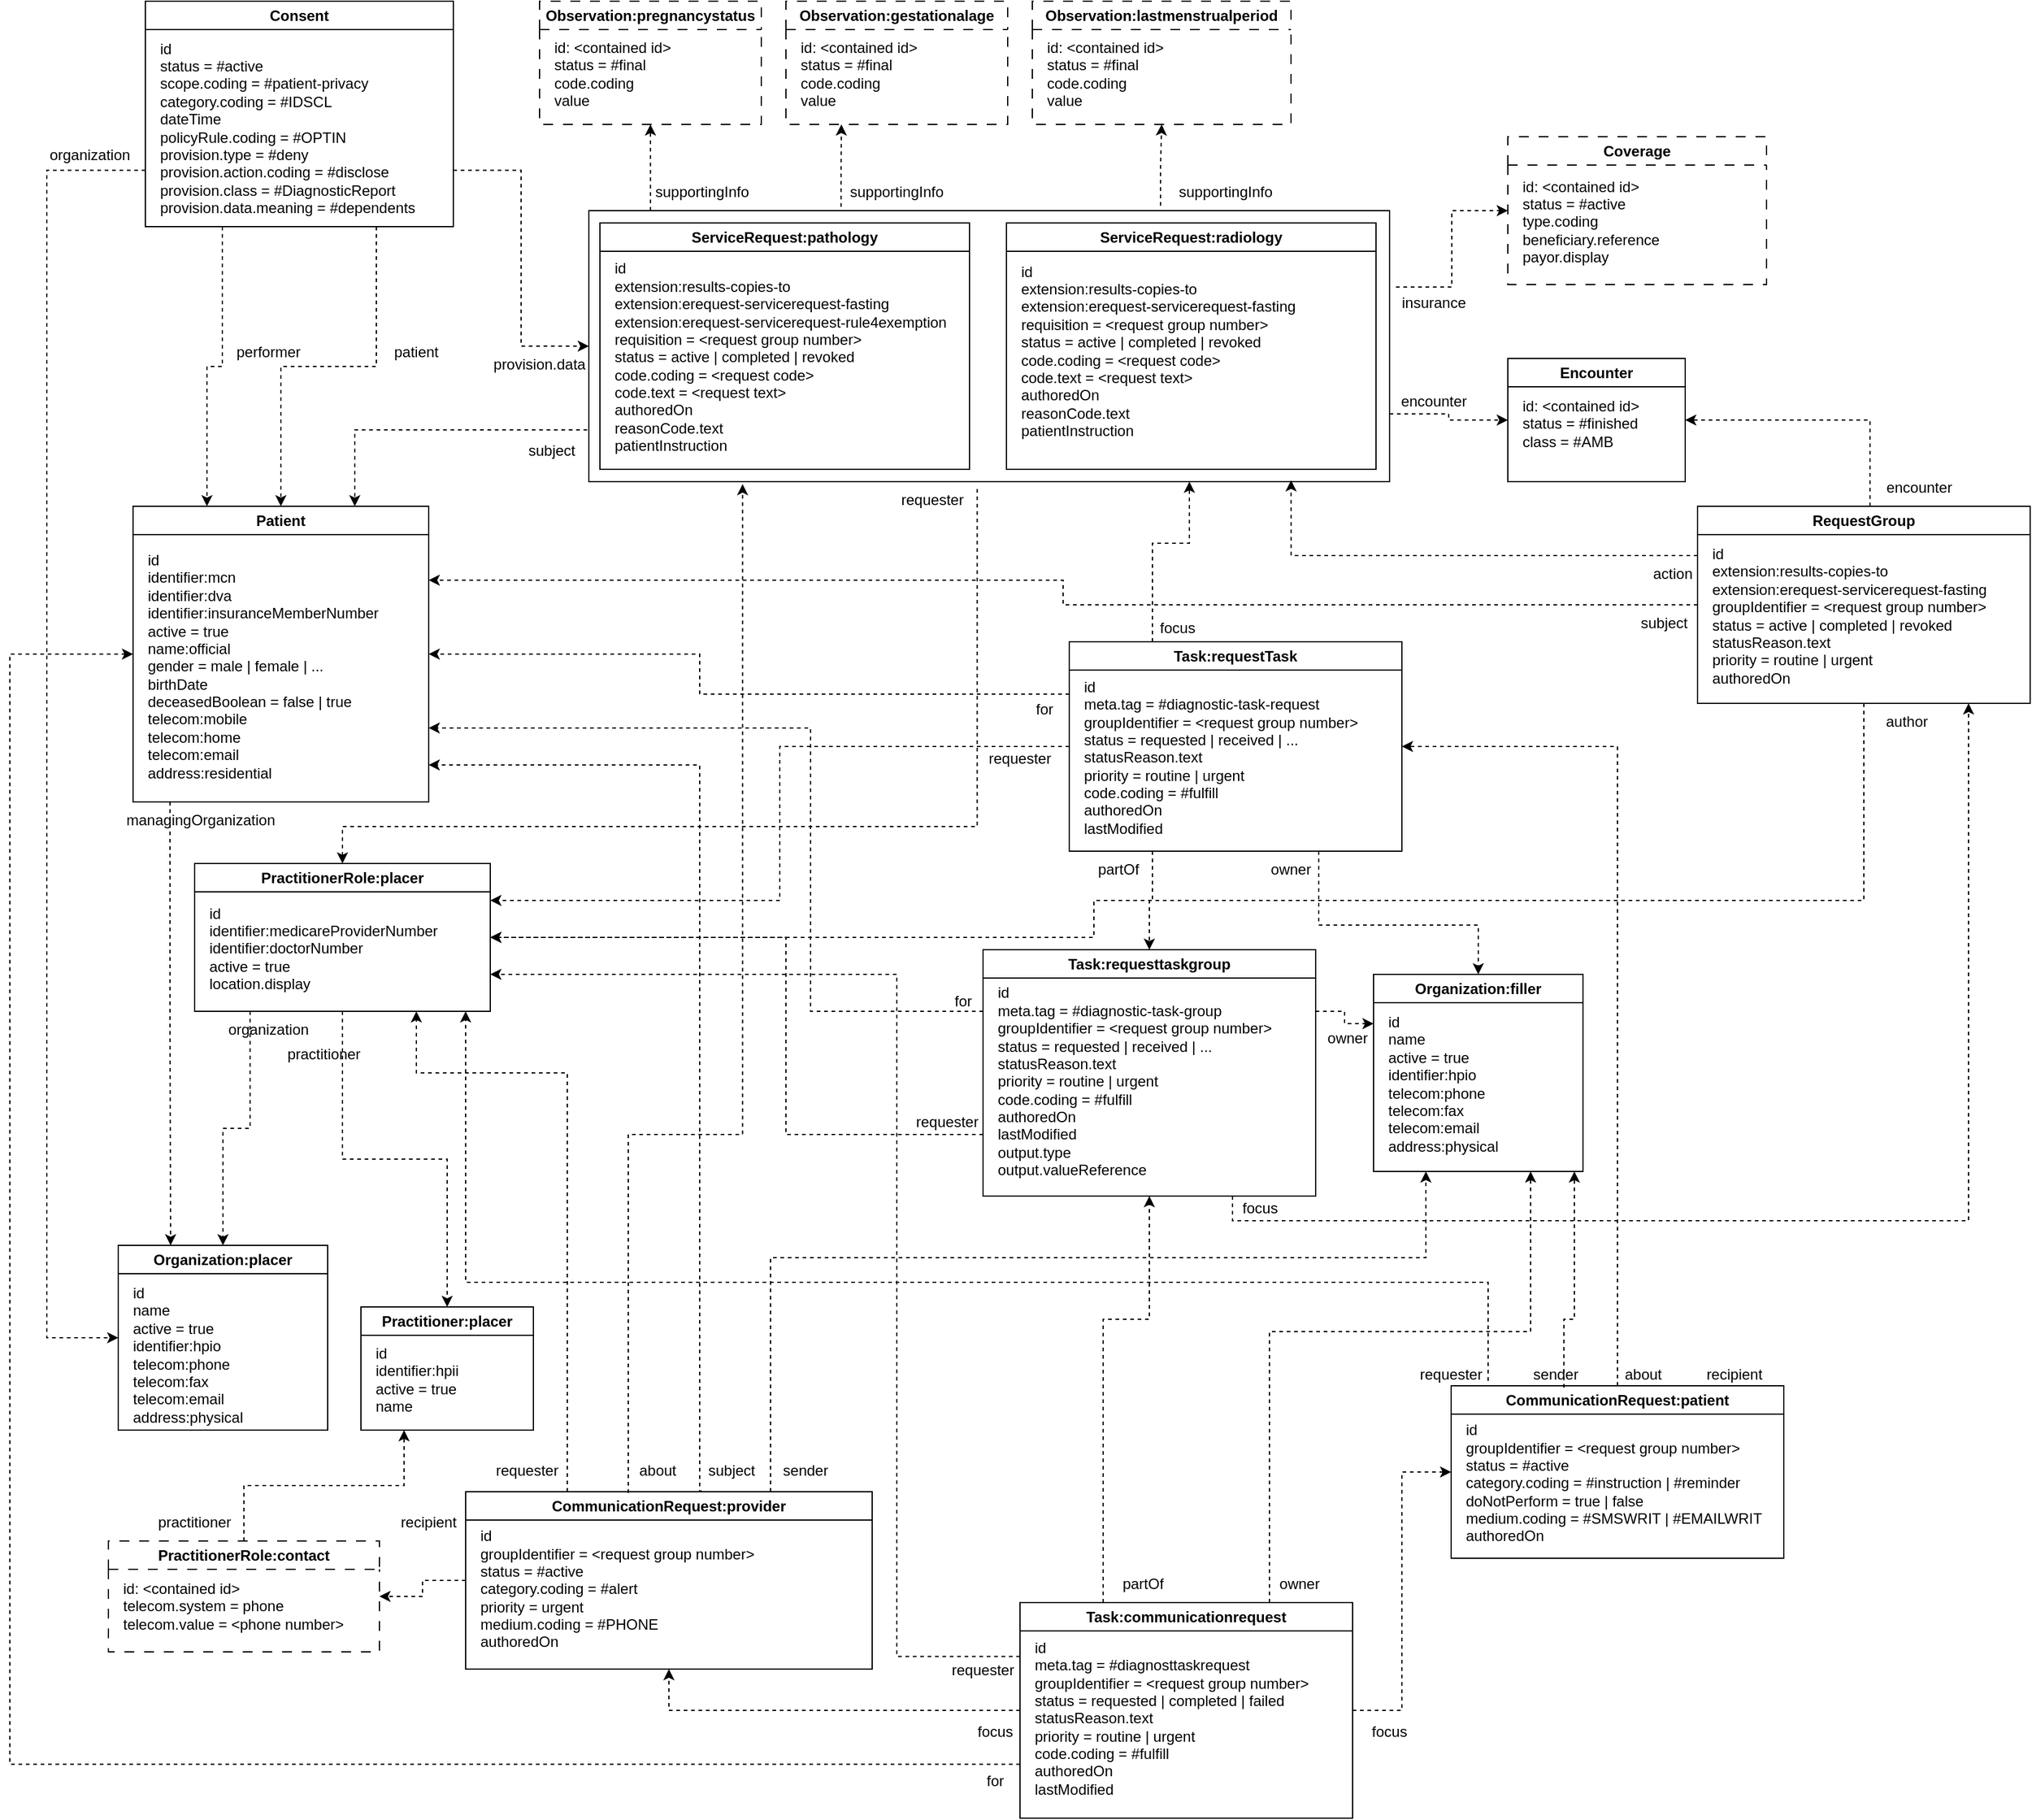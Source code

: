 <mxfile version="22.1.2" type="device" pages="2">
  <diagram name="Page-1" id="gE4kiXeh7UuOyHTcPQmp">
    <mxGraphModel dx="1875" dy="1497" grid="1" gridSize="10" guides="1" tooltips="1" connect="1" arrows="1" fold="1" page="1" pageScale="1" pageWidth="2000" pageHeight="2000" math="0" shadow="0">
      <root>
        <mxCell id="0" />
        <mxCell id="1" parent="0" />
        <mxCell id="3yaQ1Jv5y7EA4TqxkAmd-3" value="" style="rounded=0;whiteSpace=wrap;html=1;fillColor=none;" parent="1" vertex="1">
          <mxGeometry x="490" y="240" width="650" height="220" as="geometry" />
        </mxCell>
        <mxCell id="3D396pU2Sm0mHhubN37W-6" value="Patient" style="swimlane;whiteSpace=wrap;html=1;" parent="1" vertex="1">
          <mxGeometry x="120" y="480" width="240" height="240" as="geometry" />
        </mxCell>
        <mxCell id="3D396pU2Sm0mHhubN37W-7" value="id&lt;br&gt;identifier:mcn&lt;br&gt;identifier:dva&lt;br&gt;identifier:insuranceMemberNumber&lt;br&gt;active = true&lt;br&gt;name:official&lt;br&gt;gender = male | female | ...&lt;br&gt;birthDate&lt;br&gt;deceasedBoolean = false | true&lt;br&gt;telecom:mobile&lt;br&gt;telecom:home&lt;br&gt;telecom:email&lt;br&gt;address:residential" style="text;html=1;align=left;verticalAlign=middle;resizable=0;points=[];autosize=1;strokeColor=none;fillColor=none;" parent="3D396pU2Sm0mHhubN37W-6" vertex="1">
          <mxGeometry x="10" y="30" width="210" height="200" as="geometry" />
        </mxCell>
        <mxCell id="3D396pU2Sm0mHhubN37W-8" value="Consent" style="swimlane;whiteSpace=wrap;html=1;" parent="1" vertex="1">
          <mxGeometry x="130" y="70" width="250" height="183" as="geometry">
            <mxRectangle x="100" y="100" width="90" height="30" as="alternateBounds" />
          </mxGeometry>
        </mxCell>
        <mxCell id="3D396pU2Sm0mHhubN37W-9" value="id&lt;br&gt;status = #active&lt;br&gt;scope.coding = #patient-privacy&lt;br&gt;category.coding = #IDSCL&lt;br&gt;dateTime&lt;br&gt;policyRule.coding = #OPTIN&lt;br&gt;provision.type = #deny&lt;br&gt;provision.action.coding = #disclose&lt;br&gt;provision.class = #DiagnosticReport&lt;br&gt;provision.data.meaning = #dependents" style="text;html=1;align=left;verticalAlign=middle;resizable=0;points=[];autosize=1;strokeColor=none;fillColor=none;rotation=0;" parent="3D396pU2Sm0mHhubN37W-8" vertex="1">
          <mxGeometry x="10" y="23" width="230" height="160" as="geometry" />
        </mxCell>
        <mxCell id="3D396pU2Sm0mHhubN37W-10" style="rounded=0;orthogonalLoop=1;jettySize=auto;html=1;dashed=1;exitX=0.75;exitY=1;exitDx=0;exitDy=0;edgeStyle=elbowEdgeStyle;elbow=vertical;" parent="1" source="3D396pU2Sm0mHhubN37W-8" target="3D396pU2Sm0mHhubN37W-6" edge="1">
          <mxGeometry relative="1" as="geometry" />
        </mxCell>
        <mxCell id="3D396pU2Sm0mHhubN37W-13" value="patient" style="text;html=1;strokeColor=none;fillColor=none;align=center;verticalAlign=middle;whiteSpace=wrap;rounded=0;" parent="1" vertex="1">
          <mxGeometry x="320" y="340" width="60" height="30" as="geometry" />
        </mxCell>
        <mxCell id="3D396pU2Sm0mHhubN37W-14" style="rounded=0;orthogonalLoop=1;jettySize=auto;html=1;dashed=1;entryX=0.25;entryY=0;entryDx=0;entryDy=0;exitX=0.25;exitY=1;exitDx=0;exitDy=0;edgeStyle=elbowEdgeStyle;elbow=vertical;" parent="1" source="3D396pU2Sm0mHhubN37W-8" target="3D396pU2Sm0mHhubN37W-6" edge="1">
          <mxGeometry relative="1" as="geometry">
            <mxPoint x="270" y="310" as="sourcePoint" />
            <mxPoint x="364" y="370" as="targetPoint" />
          </mxGeometry>
        </mxCell>
        <mxCell id="3D396pU2Sm0mHhubN37W-16" value="performer" style="text;html=1;strokeColor=none;fillColor=none;align=center;verticalAlign=middle;whiteSpace=wrap;rounded=0;" parent="1" vertex="1">
          <mxGeometry x="200" y="340" width="60" height="30" as="geometry" />
        </mxCell>
        <mxCell id="3D396pU2Sm0mHhubN37W-17" value="Organization:placer" style="swimlane;whiteSpace=wrap;html=1;" parent="1" vertex="1">
          <mxGeometry x="108" y="1080" width="170" height="150" as="geometry" />
        </mxCell>
        <mxCell id="3D396pU2Sm0mHhubN37W-18" value="id&lt;br&gt;name&lt;br&gt;active = true&lt;br&gt;identifier:hpio&lt;br&gt;telecom:phone&lt;br&gt;telecom:fax&lt;br&gt;telecom:email&lt;br&gt;address:physical" style="text;html=1;align=left;verticalAlign=middle;resizable=0;points=[];autosize=1;strokeColor=none;fillColor=none;" parent="3D396pU2Sm0mHhubN37W-17" vertex="1">
          <mxGeometry x="10" y="24" width="110" height="130" as="geometry" />
        </mxCell>
        <mxCell id="3D396pU2Sm0mHhubN37W-19" style="rounded=0;orthogonalLoop=1;jettySize=auto;html=1;entryX=0;entryY=0.5;entryDx=0;entryDy=0;exitX=0;exitY=0.75;exitDx=0;exitDy=0;edgeStyle=elbowEdgeStyle;dashed=1;" parent="1" source="3D396pU2Sm0mHhubN37W-8" target="3D396pU2Sm0mHhubN37W-17" edge="1">
          <mxGeometry relative="1" as="geometry">
            <Array as="points">
              <mxPoint x="50" y="640" />
            </Array>
          </mxGeometry>
        </mxCell>
        <mxCell id="3D396pU2Sm0mHhubN37W-20" value="organization" style="text;html=1;strokeColor=none;fillColor=none;align=center;verticalAlign=middle;whiteSpace=wrap;rounded=0;" parent="1" vertex="1">
          <mxGeometry x="55" y="180" width="60" height="30" as="geometry" />
        </mxCell>
        <mxCell id="3D396pU2Sm0mHhubN37W-21" style="rounded=0;orthogonalLoop=1;jettySize=auto;html=1;dashed=1;edgeStyle=elbowEdgeStyle;entryX=0.25;entryY=0;entryDx=0;entryDy=0;elbow=vertical;" parent="1" target="3D396pU2Sm0mHhubN37W-17" edge="1">
          <mxGeometry relative="1" as="geometry">
            <mxPoint x="150" y="720" as="sourcePoint" />
            <mxPoint x="250" y="880" as="targetPoint" />
          </mxGeometry>
        </mxCell>
        <mxCell id="3D396pU2Sm0mHhubN37W-22" value="managingOrganization" style="text;html=1;strokeColor=none;fillColor=none;align=center;verticalAlign=middle;whiteSpace=wrap;rounded=0;" parent="1" vertex="1">
          <mxGeometry x="145" y="720" width="60" height="30" as="geometry" />
        </mxCell>
        <mxCell id="3D396pU2Sm0mHhubN37W-24" value="PractitionerRole:placer" style="swimlane;whiteSpace=wrap;html=1;" parent="1" vertex="1">
          <mxGeometry x="170" y="770" width="240" height="120" as="geometry" />
        </mxCell>
        <mxCell id="3D396pU2Sm0mHhubN37W-25" value="id&lt;br&gt;identifier:medicareProviderNumber&lt;br&gt;identifier:doctorNumber&lt;br&gt;active = true&lt;br&gt;location.display" style="text;html=1;align=left;verticalAlign=middle;resizable=0;points=[];autosize=1;strokeColor=none;fillColor=none;" parent="3D396pU2Sm0mHhubN37W-24" vertex="1">
          <mxGeometry x="10" y="24" width="210" height="90" as="geometry" />
        </mxCell>
        <mxCell id="3D396pU2Sm0mHhubN37W-26" style="rounded=0;orthogonalLoop=1;jettySize=auto;html=1;dashed=1;edgeStyle=elbowEdgeStyle;entryX=0.5;entryY=0;entryDx=0;entryDy=0;elbow=vertical;exitX=0.25;exitY=0;exitDx=0;exitDy=0;" parent="1" source="3D396pU2Sm0mHhubN37W-27" target="3D396pU2Sm0mHhubN37W-17" edge="1">
          <mxGeometry relative="1" as="geometry">
            <mxPoint x="236" y="890" as="sourcePoint" />
            <mxPoint x="270" y="980" as="targetPoint" />
          </mxGeometry>
        </mxCell>
        <mxCell id="3D396pU2Sm0mHhubN37W-27" value="organization" style="text;html=1;strokeColor=none;fillColor=none;align=center;verticalAlign=middle;whiteSpace=wrap;rounded=0;" parent="1" vertex="1">
          <mxGeometry x="200" y="890" width="60" height="30" as="geometry" />
        </mxCell>
        <mxCell id="3D396pU2Sm0mHhubN37W-28" value="Practitioner:placer" style="swimlane;whiteSpace=wrap;html=1;" parent="1" vertex="1">
          <mxGeometry x="305" y="1130" width="140" height="100" as="geometry" />
        </mxCell>
        <mxCell id="3D396pU2Sm0mHhubN37W-29" value="id&lt;br&gt;identifier:hpii&lt;br&gt;active = true&lt;br&gt;name" style="text;html=1;align=left;verticalAlign=middle;resizable=0;points=[];autosize=1;strokeColor=none;fillColor=none;" parent="3D396pU2Sm0mHhubN37W-28" vertex="1">
          <mxGeometry x="10" y="24" width="90" height="70" as="geometry" />
        </mxCell>
        <mxCell id="3D396pU2Sm0mHhubN37W-30" style="rounded=0;orthogonalLoop=1;jettySize=auto;html=1;dashed=1;edgeStyle=elbowEdgeStyle;entryX=0.5;entryY=0;entryDx=0;entryDy=0;exitX=0.5;exitY=1;exitDx=0;exitDy=0;elbow=vertical;" parent="1" source="3D396pU2Sm0mHhubN37W-24" target="3D396pU2Sm0mHhubN37W-28" edge="1">
          <mxGeometry relative="1" as="geometry">
            <mxPoint x="440" y="900" as="sourcePoint" />
            <mxPoint x="330" y="980" as="targetPoint" />
          </mxGeometry>
        </mxCell>
        <mxCell id="3D396pU2Sm0mHhubN37W-31" value="practitioner" style="text;html=1;strokeColor=none;fillColor=none;align=center;verticalAlign=middle;whiteSpace=wrap;rounded=0;" parent="1" vertex="1">
          <mxGeometry x="245" y="910" width="60" height="30" as="geometry" />
        </mxCell>
        <mxCell id="3D396pU2Sm0mHhubN37W-32" value="ServiceRequest:pathology" style="swimlane;whiteSpace=wrap;html=1;" parent="1" vertex="1">
          <mxGeometry x="499" y="250" width="300" height="200" as="geometry" />
        </mxCell>
        <mxCell id="3D396pU2Sm0mHhubN37W-33" value="id&lt;br&gt;extension:results-copies-to&lt;br&gt;extension:erequest-servicerequest-fasting&lt;br&gt;extension:erequest-servicerequest-rule4exemption&lt;br&gt;requisition = &amp;lt;request group number&amp;gt;&lt;br&gt;status = active | completed | revoked&lt;br&gt;code.coding = &amp;lt;request code&amp;gt;&lt;br&gt;code.text = &amp;lt;request text&amp;gt;&lt;br&gt;authoredOn&lt;br&gt;reasonCode.text&lt;br&gt;patientInstruction" style="text;html=1;align=left;verticalAlign=middle;resizable=0;points=[];autosize=1;strokeColor=none;fillColor=none;" parent="3D396pU2Sm0mHhubN37W-32" vertex="1">
          <mxGeometry x="10" y="24" width="290" height="170" as="geometry" />
        </mxCell>
        <mxCell id="3D396pU2Sm0mHhubN37W-35" style="rounded=0;orthogonalLoop=1;jettySize=auto;html=1;dashed=1;edgeStyle=elbowEdgeStyle;entryX=0;entryY=0.5;entryDx=0;entryDy=0;exitX=1;exitY=0.75;exitDx=0;exitDy=0;" parent="1" source="3D396pU2Sm0mHhubN37W-8" target="3yaQ1Jv5y7EA4TqxkAmd-3" edge="1">
          <mxGeometry relative="1" as="geometry">
            <mxPoint x="480" y="240" as="sourcePoint" />
            <mxPoint x="350" y="490" as="targetPoint" />
          </mxGeometry>
        </mxCell>
        <mxCell id="3D396pU2Sm0mHhubN37W-36" value="provision.data" style="text;html=1;strokeColor=none;fillColor=none;align=center;verticalAlign=middle;whiteSpace=wrap;rounded=0;" parent="1" vertex="1">
          <mxGeometry x="420" y="350" width="60" height="30" as="geometry" />
        </mxCell>
        <mxCell id="3D396pU2Sm0mHhubN37W-37" style="rounded=0;orthogonalLoop=1;jettySize=auto;html=1;dashed=1;edgeStyle=elbowEdgeStyle;entryX=0.75;entryY=0;entryDx=0;entryDy=0;elbow=vertical;exitX=-0.002;exitY=0.809;exitDx=0;exitDy=0;exitPerimeter=0;" parent="1" source="3yaQ1Jv5y7EA4TqxkAmd-3" target="3D396pU2Sm0mHhubN37W-6" edge="1">
          <mxGeometry relative="1" as="geometry">
            <mxPoint x="550" y="450" as="sourcePoint" />
            <mxPoint x="460" y="557.5" as="targetPoint" />
            <Array as="points">
              <mxPoint x="390" y="418" />
            </Array>
          </mxGeometry>
        </mxCell>
        <mxCell id="3D396pU2Sm0mHhubN37W-38" value="subject" style="text;html=1;strokeColor=none;fillColor=none;align=center;verticalAlign=middle;whiteSpace=wrap;rounded=0;" parent="1" vertex="1">
          <mxGeometry x="430" y="420" width="60" height="30" as="geometry" />
        </mxCell>
        <mxCell id="3D396pU2Sm0mHhubN37W-39" style="rounded=0;orthogonalLoop=1;jettySize=auto;html=1;dashed=1;edgeStyle=elbowEdgeStyle;elbow=vertical;entryX=0.5;entryY=0;entryDx=0;entryDy=0;exitX=0.485;exitY=1.027;exitDx=0;exitDy=0;exitPerimeter=0;" parent="1" source="3yaQ1Jv5y7EA4TqxkAmd-3" target="3D396pU2Sm0mHhubN37W-24" edge="1">
          <mxGeometry relative="1" as="geometry">
            <mxPoint x="640" y="450" as="sourcePoint" />
            <mxPoint x="500" y="720" as="targetPoint" />
            <Array as="points">
              <mxPoint x="550" y="740" />
            </Array>
          </mxGeometry>
        </mxCell>
        <mxCell id="3D396pU2Sm0mHhubN37W-40" value="requester" style="text;html=1;strokeColor=none;fillColor=none;align=center;verticalAlign=middle;whiteSpace=wrap;rounded=0;" parent="1" vertex="1">
          <mxGeometry x="739" y="460" width="60" height="30" as="geometry" />
        </mxCell>
        <mxCell id="3D396pU2Sm0mHhubN37W-41" value="Observation:pregnancystatus" style="swimlane;whiteSpace=wrap;html=1;dashed=1;dashPattern=8 8;" parent="1" vertex="1">
          <mxGeometry x="450" y="70" width="180" height="100" as="geometry" />
        </mxCell>
        <mxCell id="3D396pU2Sm0mHhubN37W-42" value="id: &amp;lt;contained id&amp;gt;&lt;br&gt;status = #final&lt;br&gt;code.coding&lt;br&gt;value" style="text;html=1;align=left;verticalAlign=middle;resizable=0;points=[];autosize=1;strokeColor=none;fillColor=none;" parent="3D396pU2Sm0mHhubN37W-41" vertex="1">
          <mxGeometry x="10" y="24" width="120" height="70" as="geometry" />
        </mxCell>
        <mxCell id="3D396pU2Sm0mHhubN37W-43" style="rounded=0;orthogonalLoop=1;jettySize=auto;html=1;dashed=1;edgeStyle=elbowEdgeStyle;entryX=0.5;entryY=1;entryDx=0;entryDy=0;exitX=0.077;exitY=0;exitDx=0;exitDy=0;elbow=vertical;exitPerimeter=0;" parent="1" source="3yaQ1Jv5y7EA4TqxkAmd-3" target="3D396pU2Sm0mHhubN37W-41" edge="1">
          <mxGeometry relative="1" as="geometry">
            <mxPoint x="480" y="245" as="sourcePoint" />
            <mxPoint x="580" y="410" as="targetPoint" />
          </mxGeometry>
        </mxCell>
        <mxCell id="3D396pU2Sm0mHhubN37W-44" value="supportingInfo" style="text;html=1;strokeColor=none;fillColor=none;align=center;verticalAlign=middle;whiteSpace=wrap;rounded=0;" parent="1" vertex="1">
          <mxGeometry x="552" y="210" width="60" height="30" as="geometry" />
        </mxCell>
        <mxCell id="3D396pU2Sm0mHhubN37W-45" value="Observation:gestationalage" style="swimlane;whiteSpace=wrap;html=1;dashed=1;dashPattern=8 8;" parent="1" vertex="1">
          <mxGeometry x="650" y="70" width="180" height="100" as="geometry" />
        </mxCell>
        <mxCell id="3D396pU2Sm0mHhubN37W-46" value="id: &amp;lt;contained id&amp;gt;&lt;br&gt;status = #final&lt;br&gt;code.coding&lt;br&gt;value" style="text;html=1;align=left;verticalAlign=middle;resizable=0;points=[];autosize=1;strokeColor=none;fillColor=none;" parent="3D396pU2Sm0mHhubN37W-45" vertex="1">
          <mxGeometry x="10" y="24" width="120" height="70" as="geometry" />
        </mxCell>
        <mxCell id="3D396pU2Sm0mHhubN37W-47" style="rounded=0;orthogonalLoop=1;jettySize=auto;html=1;dashed=1;edgeStyle=elbowEdgeStyle;exitX=0.315;exitY=-0.014;exitDx=0;exitDy=0;elbow=vertical;entryX=0.25;entryY=1;entryDx=0;entryDy=0;exitPerimeter=0;" parent="1" source="3yaQ1Jv5y7EA4TqxkAmd-3" target="3D396pU2Sm0mHhubN37W-45" edge="1">
          <mxGeometry relative="1" as="geometry">
            <mxPoint x="643" y="260" as="sourcePoint" />
            <mxPoint x="760" y="170" as="targetPoint" />
          </mxGeometry>
        </mxCell>
        <mxCell id="3D396pU2Sm0mHhubN37W-48" value="supportingInfo" style="text;html=1;strokeColor=none;fillColor=none;align=center;verticalAlign=middle;whiteSpace=wrap;rounded=0;" parent="1" vertex="1">
          <mxGeometry x="977" y="210" width="60" height="30" as="geometry" />
        </mxCell>
        <mxCell id="3D396pU2Sm0mHhubN37W-51" value="Observation:lastmenstrualperiod" style="swimlane;whiteSpace=wrap;html=1;dashed=1;dashPattern=8 8;" parent="1" vertex="1">
          <mxGeometry x="850" y="70" width="210" height="100" as="geometry" />
        </mxCell>
        <mxCell id="3D396pU2Sm0mHhubN37W-52" value="id: &amp;lt;contained id&amp;gt;&lt;br&gt;status = #final&lt;br&gt;code.coding&lt;br&gt;value" style="text;html=1;align=left;verticalAlign=middle;resizable=0;points=[];autosize=1;strokeColor=none;fillColor=none;" parent="3D396pU2Sm0mHhubN37W-51" vertex="1">
          <mxGeometry x="10" y="24" width="120" height="70" as="geometry" />
        </mxCell>
        <mxCell id="3D396pU2Sm0mHhubN37W-53" style="rounded=0;orthogonalLoop=1;jettySize=auto;html=1;dashed=1;edgeStyle=elbowEdgeStyle;exitX=0.714;exitY=-0.018;exitDx=0;exitDy=0;elbow=vertical;entryX=0.5;entryY=1;entryDx=0;entryDy=0;exitPerimeter=0;" parent="1" source="3yaQ1Jv5y7EA4TqxkAmd-3" target="3D396pU2Sm0mHhubN37W-51" edge="1">
          <mxGeometry relative="1" as="geometry">
            <mxPoint x="705" y="260" as="sourcePoint" />
            <mxPoint x="770" y="180" as="targetPoint" />
          </mxGeometry>
        </mxCell>
        <mxCell id="3D396pU2Sm0mHhubN37W-54" value="supportingInfo" style="text;html=1;strokeColor=none;fillColor=none;align=center;verticalAlign=middle;whiteSpace=wrap;rounded=0;" parent="1" vertex="1">
          <mxGeometry x="710" y="210" width="60" height="30" as="geometry" />
        </mxCell>
        <mxCell id="3D396pU2Sm0mHhubN37W-56" value="Coverage" style="swimlane;whiteSpace=wrap;html=1;dashed=1;dashPattern=8 8;" parent="1" vertex="1">
          <mxGeometry x="1236" y="180" width="210" height="120" as="geometry" />
        </mxCell>
        <mxCell id="3D396pU2Sm0mHhubN37W-57" value="id: &amp;lt;contained id&amp;gt;&lt;br&gt;status = #active&lt;br&gt;type.coding&lt;br&gt;beneficiary.reference&lt;br&gt;payor.display" style="text;html=1;align=left;verticalAlign=middle;resizable=0;points=[];autosize=1;strokeColor=none;fillColor=none;" parent="3D396pU2Sm0mHhubN37W-56" vertex="1">
          <mxGeometry x="10" y="24" width="130" height="90" as="geometry" />
        </mxCell>
        <mxCell id="3D396pU2Sm0mHhubN37W-58" style="rounded=0;orthogonalLoop=1;jettySize=auto;html=1;dashed=1;edgeStyle=elbowEdgeStyle;entryX=0;entryY=0.5;entryDx=0;entryDy=0;exitX=1.008;exitY=0.282;exitDx=0;exitDy=0;exitPerimeter=0;" parent="1" source="3yaQ1Jv5y7EA4TqxkAmd-3" target="3D396pU2Sm0mHhubN37W-56" edge="1">
          <mxGeometry relative="1" as="geometry">
            <mxPoint x="1136" y="300" as="sourcePoint" />
            <mxPoint x="1281" y="180" as="targetPoint" />
          </mxGeometry>
        </mxCell>
        <mxCell id="3D396pU2Sm0mHhubN37W-59" value="insurance" style="text;html=1;strokeColor=none;fillColor=none;align=center;verticalAlign=middle;whiteSpace=wrap;rounded=0;" parent="1" vertex="1">
          <mxGeometry x="1146" y="300" width="60" height="30" as="geometry" />
        </mxCell>
        <mxCell id="3D396pU2Sm0mHhubN37W-60" value="Encounter" style="swimlane;whiteSpace=wrap;html=1;" parent="1" vertex="1">
          <mxGeometry x="1236" y="360" width="144" height="100" as="geometry" />
        </mxCell>
        <mxCell id="3D396pU2Sm0mHhubN37W-61" value="id: &amp;lt;contained id&amp;gt;&lt;br&gt;status = #finished&lt;br&gt;class = #AMB" style="text;html=1;align=left;verticalAlign=middle;resizable=0;points=[];autosize=1;strokeColor=none;fillColor=none;" parent="3D396pU2Sm0mHhubN37W-60" vertex="1">
          <mxGeometry x="10" y="23" width="120" height="60" as="geometry" />
        </mxCell>
        <mxCell id="3D396pU2Sm0mHhubN37W-62" value="encounter" style="text;html=1;strokeColor=none;fillColor=none;align=center;verticalAlign=middle;whiteSpace=wrap;rounded=0;" parent="1" vertex="1">
          <mxGeometry x="1146" y="380" width="60" height="30" as="geometry" />
        </mxCell>
        <mxCell id="3D396pU2Sm0mHhubN37W-63" style="rounded=0;orthogonalLoop=1;jettySize=auto;html=1;edgeStyle=elbowEdgeStyle;exitX=1;exitY=0.75;exitDx=0;exitDy=0;entryX=0;entryY=0.5;entryDx=0;entryDy=0;dashed=1;" parent="1" source="3yaQ1Jv5y7EA4TqxkAmd-3" target="3D396pU2Sm0mHhubN37W-60" edge="1">
          <mxGeometry relative="1" as="geometry">
            <mxPoint x="1136" y="350" as="sourcePoint" />
            <mxPoint x="1281" y="180" as="targetPoint" />
          </mxGeometry>
        </mxCell>
        <mxCell id="3D396pU2Sm0mHhubN37W-64" value="Task:requestTask" style="swimlane;whiteSpace=wrap;html=1;" parent="1" vertex="1">
          <mxGeometry x="880" y="590" width="270" height="170" as="geometry" />
        </mxCell>
        <mxCell id="3D396pU2Sm0mHhubN37W-65" value="id&lt;br&gt;meta.tag = #diagnostic-task-request&lt;br&gt;groupIdentifier = &amp;lt;request group number&amp;gt;&lt;br&gt;status = requested | received | ...&lt;br&gt;statusReason.text&lt;br&gt;priority = routine | urgent&lt;br&gt;code.coding = #fulfill&lt;br&gt;authoredOn&lt;br&gt;lastModified" style="text;html=1;align=left;verticalAlign=middle;resizable=0;points=[];autosize=1;strokeColor=none;fillColor=none;" parent="3D396pU2Sm0mHhubN37W-64" vertex="1">
          <mxGeometry x="10" y="24" width="250" height="140" as="geometry" />
        </mxCell>
        <mxCell id="3D396pU2Sm0mHhubN37W-66" style="rounded=0;orthogonalLoop=1;jettySize=auto;html=1;dashed=1;edgeStyle=elbowEdgeStyle;exitX=0.25;exitY=0;exitDx=0;exitDy=0;entryX=0.75;entryY=1;entryDx=0;entryDy=0;elbow=vertical;" parent="1" source="3D396pU2Sm0mHhubN37W-64" target="3yaQ1Jv5y7EA4TqxkAmd-3" edge="1">
          <mxGeometry relative="1" as="geometry">
            <mxPoint x="830" y="360" as="sourcePoint" />
            <mxPoint x="930" y="455" as="targetPoint" />
            <Array as="points">
              <mxPoint x="840" y="510" />
            </Array>
          </mxGeometry>
        </mxCell>
        <mxCell id="3D396pU2Sm0mHhubN37W-67" value="focus" style="text;html=1;strokeColor=none;fillColor=none;align=center;verticalAlign=middle;whiteSpace=wrap;rounded=0;" parent="1" vertex="1">
          <mxGeometry x="938" y="564" width="60" height="30" as="geometry" />
        </mxCell>
        <mxCell id="3D396pU2Sm0mHhubN37W-68" style="rounded=0;orthogonalLoop=1;jettySize=auto;html=1;dashed=1;edgeStyle=elbowEdgeStyle;exitX=0;exitY=0.25;exitDx=0;exitDy=0;entryX=1;entryY=0.5;entryDx=0;entryDy=0;" parent="1" source="3D396pU2Sm0mHhubN37W-64" target="3D396pU2Sm0mHhubN37W-6" edge="1">
          <mxGeometry relative="1" as="geometry">
            <mxPoint x="865" y="560" as="sourcePoint" />
            <mxPoint x="755" y="460" as="targetPoint" />
            <Array as="points">
              <mxPoint x="580" y="560" />
            </Array>
          </mxGeometry>
        </mxCell>
        <mxCell id="3D396pU2Sm0mHhubN37W-69" value="for" style="text;html=1;strokeColor=none;fillColor=none;align=center;verticalAlign=middle;whiteSpace=wrap;rounded=0;" parent="1" vertex="1">
          <mxGeometry x="830" y="630" width="60" height="30" as="geometry" />
        </mxCell>
        <mxCell id="3D396pU2Sm0mHhubN37W-70" style="rounded=0;orthogonalLoop=1;jettySize=auto;html=1;dashed=1;edgeStyle=elbowEdgeStyle;exitX=0;exitY=0.5;exitDx=0;exitDy=0;entryX=1;entryY=0.25;entryDx=0;entryDy=0;" parent="1" source="3D396pU2Sm0mHhubN37W-64" target="3D396pU2Sm0mHhubN37W-24" edge="1">
          <mxGeometry relative="1" as="geometry">
            <mxPoint x="960" y="825" as="sourcePoint" />
            <mxPoint x="630" y="770" as="targetPoint" />
          </mxGeometry>
        </mxCell>
        <mxCell id="3D396pU2Sm0mHhubN37W-72" value="requester" style="text;html=1;strokeColor=none;fillColor=none;align=center;verticalAlign=middle;whiteSpace=wrap;rounded=0;" parent="1" vertex="1">
          <mxGeometry x="810" y="670" width="60" height="30" as="geometry" />
        </mxCell>
        <mxCell id="9vihloPBKjKcKsNZ9FKV-7" style="edgeStyle=orthogonalEdgeStyle;rounded=0;orthogonalLoop=1;jettySize=auto;html=1;exitX=0.75;exitY=1;exitDx=0;exitDy=0;dashed=1;" edge="1" parent="1" source="3D396pU2Sm0mHhubN37W-73">
          <mxGeometry relative="1" as="geometry">
            <mxPoint x="1610" y="640" as="targetPoint" />
            <Array as="points">
              <mxPoint x="1013" y="1060" />
              <mxPoint x="1610" y="1060" />
            </Array>
          </mxGeometry>
        </mxCell>
        <mxCell id="3D396pU2Sm0mHhubN37W-73" value="Task:requesttaskgroup" style="swimlane;whiteSpace=wrap;html=1;" parent="1" vertex="1">
          <mxGeometry x="810" y="840" width="270" height="200" as="geometry" />
        </mxCell>
        <mxCell id="3D396pU2Sm0mHhubN37W-74" value="id&lt;br&gt;meta.tag = #diagnostic-task-group&lt;br&gt;groupIdentifier = &amp;lt;request group number&amp;gt;&lt;br&gt;status = requested | received | ...&lt;br&gt;statusReason.text&lt;br&gt;priority = routine | urgent&lt;br&gt;code.coding = #fulfill&lt;br&gt;authoredOn&lt;br&gt;lastModified&lt;br&gt;output.type&lt;br&gt;output.valueReference" style="text;html=1;align=left;verticalAlign=middle;resizable=0;points=[];autosize=1;strokeColor=none;fillColor=none;" parent="3D396pU2Sm0mHhubN37W-73" vertex="1">
          <mxGeometry x="10" y="22" width="250" height="170" as="geometry" />
        </mxCell>
        <mxCell id="3D396pU2Sm0mHhubN37W-75" style="rounded=0;orthogonalLoop=1;jettySize=auto;html=1;dashed=1;edgeStyle=elbowEdgeStyle;exitX=0.25;exitY=1;exitDx=0;exitDy=0;entryX=0.5;entryY=0;entryDx=0;entryDy=0;elbow=vertical;" parent="1" source="3D396pU2Sm0mHhubN37W-64" target="3D396pU2Sm0mHhubN37W-73" edge="1">
          <mxGeometry relative="1" as="geometry">
            <mxPoint x="800" y="645" as="sourcePoint" />
            <mxPoint x="620" y="810" as="targetPoint" />
          </mxGeometry>
        </mxCell>
        <mxCell id="3D396pU2Sm0mHhubN37W-76" value="partOf" style="text;html=1;strokeColor=none;fillColor=none;align=center;verticalAlign=middle;whiteSpace=wrap;rounded=0;" parent="1" vertex="1">
          <mxGeometry x="890" y="760" width="60" height="30" as="geometry" />
        </mxCell>
        <mxCell id="3D396pU2Sm0mHhubN37W-77" style="rounded=0;orthogonalLoop=1;jettySize=auto;html=1;dashed=1;edgeStyle=elbowEdgeStyle;exitX=0;exitY=0.75;exitDx=0;exitDy=0;entryX=1;entryY=0.5;entryDx=0;entryDy=0;" parent="1" source="3D396pU2Sm0mHhubN37W-73" target="3D396pU2Sm0mHhubN37W-24" edge="1">
          <mxGeometry relative="1" as="geometry">
            <mxPoint x="800" y="645" as="sourcePoint" />
            <mxPoint x="620" y="810" as="targetPoint" />
            <Array as="points">
              <mxPoint x="650" y="920" />
            </Array>
          </mxGeometry>
        </mxCell>
        <mxCell id="3D396pU2Sm0mHhubN37W-78" value="requester" style="text;html=1;strokeColor=none;fillColor=none;align=center;verticalAlign=middle;whiteSpace=wrap;rounded=0;" parent="1" vertex="1">
          <mxGeometry x="751" y="965" width="60" height="30" as="geometry" />
        </mxCell>
        <mxCell id="3D396pU2Sm0mHhubN37W-79" style="rounded=0;orthogonalLoop=1;jettySize=auto;html=1;dashed=1;edgeStyle=elbowEdgeStyle;exitX=0;exitY=0.25;exitDx=0;exitDy=0;entryX=1;entryY=0.75;entryDx=0;entryDy=0;" parent="1" source="3D396pU2Sm0mHhubN37W-73" target="3D396pU2Sm0mHhubN37W-6" edge="1">
          <mxGeometry relative="1" as="geometry">
            <mxPoint x="800" y="603" as="sourcePoint" />
            <mxPoint x="470" y="548" as="targetPoint" />
            <Array as="points">
              <mxPoint x="670" y="750" />
            </Array>
          </mxGeometry>
        </mxCell>
        <mxCell id="3D396pU2Sm0mHhubN37W-80" value="for" style="text;html=1;strokeColor=none;fillColor=none;align=center;verticalAlign=middle;whiteSpace=wrap;rounded=0;" parent="1" vertex="1">
          <mxGeometry x="764" y="867" width="60" height="30" as="geometry" />
        </mxCell>
        <mxCell id="3D396pU2Sm0mHhubN37W-81" value="CommunicationRequest:patient" style="swimlane;whiteSpace=wrap;html=1;" parent="1" vertex="1">
          <mxGeometry x="1190" y="1194" width="270" height="140" as="geometry" />
        </mxCell>
        <mxCell id="3D396pU2Sm0mHhubN37W-82" value="id&lt;br&gt;groupIdentifier = &amp;lt;request group number&amp;gt;&lt;br&gt;status = #active&lt;br&gt;category.coding = #instruction | #reminder&lt;br&gt;doNotPerform = true | false&lt;br&gt;medium.coding = #SMSWRIT | #EMAILWRIT&lt;br&gt;authoredOn" style="text;html=1;align=left;verticalAlign=middle;resizable=0;points=[];autosize=1;strokeColor=none;fillColor=none;" parent="3D396pU2Sm0mHhubN37W-81" vertex="1">
          <mxGeometry x="10" y="24" width="260" height="110" as="geometry" />
        </mxCell>
        <mxCell id="3D396pU2Sm0mHhubN37W-83" value="CommunicationRequest:provider" style="swimlane;whiteSpace=wrap;html=1;" parent="1" vertex="1">
          <mxGeometry x="390" y="1280" width="330" height="144" as="geometry" />
        </mxCell>
        <mxCell id="3D396pU2Sm0mHhubN37W-84" value="id&lt;br&gt;groupIdentifier = &amp;lt;request group number&amp;gt;&lt;br&gt;status = #active&lt;br&gt;category.coding = #alert&lt;br&gt;priority = urgent&lt;br&gt;medium.coding = #PHONE&lt;br&gt;authoredOn" style="text;html=1;align=left;verticalAlign=middle;resizable=0;points=[];autosize=1;strokeColor=none;fillColor=none;" parent="3D396pU2Sm0mHhubN37W-83" vertex="1">
          <mxGeometry x="10" y="24" width="250" height="110" as="geometry" />
        </mxCell>
        <mxCell id="3D396pU2Sm0mHhubN37W-85" value="PractitionerRole:contact" style="swimlane;whiteSpace=wrap;html=1;dashed=1;dashPattern=8 8;" parent="1" vertex="1">
          <mxGeometry x="100" y="1320" width="220" height="90" as="geometry" />
        </mxCell>
        <mxCell id="3D396pU2Sm0mHhubN37W-86" value="id: &amp;lt;contained id&amp;gt;&lt;br&gt;telecom.system = phone&lt;br&gt;telecom.value = &amp;lt;phone number&amp;gt;" style="text;html=1;align=left;verticalAlign=middle;resizable=0;points=[];autosize=1;strokeColor=none;fillColor=none;" parent="3D396pU2Sm0mHhubN37W-85" vertex="1">
          <mxGeometry x="10" y="23" width="200" height="60" as="geometry" />
        </mxCell>
        <mxCell id="3D396pU2Sm0mHhubN37W-87" style="rounded=0;orthogonalLoop=1;jettySize=auto;html=1;dashed=1;edgeStyle=elbowEdgeStyle;exitX=0;exitY=0.5;exitDx=0;exitDy=0;entryX=1;entryY=0.5;entryDx=0;entryDy=0;" parent="1" source="3D396pU2Sm0mHhubN37W-83" edge="1" target="3D396pU2Sm0mHhubN37W-85">
          <mxGeometry relative="1" as="geometry">
            <mxPoint x="400" y="990" as="sourcePoint" />
            <mxPoint x="320" y="1290" as="targetPoint" />
          </mxGeometry>
        </mxCell>
        <mxCell id="3D396pU2Sm0mHhubN37W-88" value="recipient" style="text;html=1;strokeColor=none;fillColor=none;align=center;verticalAlign=middle;whiteSpace=wrap;rounded=0;" parent="1" vertex="1">
          <mxGeometry x="330" y="1290" width="60" height="30" as="geometry" />
        </mxCell>
        <mxCell id="3D396pU2Sm0mHhubN37W-90" style="rounded=0;orthogonalLoop=1;jettySize=auto;html=1;dashed=1;edgeStyle=elbowEdgeStyle;exitX=0.5;exitY=0;exitDx=0;exitDy=0;entryX=0.25;entryY=1;entryDx=0;entryDy=0;elbow=vertical;" parent="1" source="3D396pU2Sm0mHhubN37W-85" target="3D396pU2Sm0mHhubN37W-28" edge="1">
          <mxGeometry relative="1" as="geometry">
            <mxPoint x="400" y="1272" as="sourcePoint" />
            <mxPoint x="330" y="1300" as="targetPoint" />
          </mxGeometry>
        </mxCell>
        <mxCell id="3D396pU2Sm0mHhubN37W-91" value="practitioner" style="text;html=1;strokeColor=none;fillColor=none;align=center;verticalAlign=middle;whiteSpace=wrap;rounded=0;" parent="1" vertex="1">
          <mxGeometry x="140" y="1290" width="60" height="30" as="geometry" />
        </mxCell>
        <mxCell id="3D396pU2Sm0mHhubN37W-92" style="rounded=0;orthogonalLoop=1;jettySize=auto;html=1;dashed=1;edgeStyle=elbowEdgeStyle;exitX=0.25;exitY=0;exitDx=0;exitDy=0;elbow=vertical;entryX=0.75;entryY=1;entryDx=0;entryDy=0;" parent="1" source="3D396pU2Sm0mHhubN37W-83" target="3D396pU2Sm0mHhubN37W-24" edge="1">
          <mxGeometry relative="1" as="geometry">
            <mxPoint x="220" y="1240" as="sourcePoint" />
            <mxPoint x="490" y="890" as="targetPoint" />
            <Array as="points">
              <mxPoint x="460" y="940" />
            </Array>
          </mxGeometry>
        </mxCell>
        <mxCell id="3D396pU2Sm0mHhubN37W-93" value="requester" style="text;html=1;strokeColor=none;fillColor=none;align=center;verticalAlign=middle;whiteSpace=wrap;rounded=0;" parent="1" vertex="1">
          <mxGeometry x="410" y="1248" width="60" height="30" as="geometry" />
        </mxCell>
        <mxCell id="3D396pU2Sm0mHhubN37W-94" value="Task:communicationrequest" style="swimlane;whiteSpace=wrap;html=1;" parent="1" vertex="1">
          <mxGeometry x="840" y="1370" width="270" height="175" as="geometry" />
        </mxCell>
        <mxCell id="3D396pU2Sm0mHhubN37W-95" value="id&lt;br&gt;meta.tag = #diagnosttaskrequest&lt;br&gt;groupIdentifier = &amp;lt;request group number&amp;gt;&lt;br&gt;status = requested | completed | failed&lt;br&gt;statusReason.text&lt;br&gt;priority = routine | urgent&lt;br&gt;code.coding = #fulfill&lt;br&gt;authoredOn&lt;br&gt;lastModified" style="text;html=1;align=left;verticalAlign=middle;resizable=0;points=[];autosize=1;strokeColor=none;fillColor=none;" parent="3D396pU2Sm0mHhubN37W-94" vertex="1">
          <mxGeometry x="10" y="24" width="250" height="140" as="geometry" />
        </mxCell>
        <mxCell id="3D396pU2Sm0mHhubN37W-96" value="Organization:filler" style="swimlane;whiteSpace=wrap;html=1;" parent="1" vertex="1">
          <mxGeometry x="1127" y="860" width="170" height="160" as="geometry" />
        </mxCell>
        <mxCell id="3D396pU2Sm0mHhubN37W-97" value="id&lt;br&gt;name&lt;br&gt;active = true&lt;br&gt;identifier:hpio&lt;br&gt;telecom:phone&lt;br&gt;telecom:fax&lt;br&gt;telecom:email&lt;br&gt;address:physical" style="text;html=1;align=left;verticalAlign=middle;resizable=0;points=[];autosize=1;strokeColor=none;fillColor=none;" parent="3D396pU2Sm0mHhubN37W-96" vertex="1">
          <mxGeometry x="10" y="24" width="110" height="130" as="geometry" />
        </mxCell>
        <mxCell id="3D396pU2Sm0mHhubN37W-98" style="rounded=0;orthogonalLoop=1;jettySize=auto;html=1;dashed=1;edgeStyle=elbowEdgeStyle;entryX=0.5;entryY=0;entryDx=0;entryDy=0;elbow=vertical;exitX=0.75;exitY=1;exitDx=0;exitDy=0;" parent="1" source="3D396pU2Sm0mHhubN37W-64" target="3D396pU2Sm0mHhubN37W-96" edge="1">
          <mxGeometry relative="1" as="geometry">
            <mxPoint x="1110" y="700" as="sourcePoint" />
            <mxPoint x="920" y="830" as="targetPoint" />
            <Array as="points">
              <mxPoint x="1150" y="820" />
            </Array>
          </mxGeometry>
        </mxCell>
        <mxCell id="3D396pU2Sm0mHhubN37W-99" value="owner" style="text;html=1;strokeColor=none;fillColor=none;align=center;verticalAlign=middle;whiteSpace=wrap;rounded=0;" parent="1" vertex="1">
          <mxGeometry x="1030" y="760" width="60" height="30" as="geometry" />
        </mxCell>
        <mxCell id="3D396pU2Sm0mHhubN37W-100" style="rounded=0;orthogonalLoop=1;jettySize=auto;html=1;dashed=1;edgeStyle=elbowEdgeStyle;entryX=0;entryY=0.25;entryDx=0;entryDy=0;exitX=1;exitY=0.25;exitDx=0;exitDy=0;" parent="1" source="3D396pU2Sm0mHhubN37W-73" target="3D396pU2Sm0mHhubN37W-96" edge="1">
          <mxGeometry relative="1" as="geometry">
            <mxPoint x="1070" y="860" as="sourcePoint" />
            <mxPoint x="1185" y="920" as="targetPoint" />
          </mxGeometry>
        </mxCell>
        <mxCell id="3D396pU2Sm0mHhubN37W-101" value="owner" style="text;html=1;strokeColor=none;fillColor=none;align=center;verticalAlign=middle;whiteSpace=wrap;rounded=0;" parent="1" vertex="1">
          <mxGeometry x="1076" y="897" width="60" height="30" as="geometry" />
        </mxCell>
        <mxCell id="3D396pU2Sm0mHhubN37W-102" style="rounded=0;orthogonalLoop=1;jettySize=auto;html=1;dashed=1;edgeStyle=elbowEdgeStyle;exitX=0.75;exitY=0;exitDx=0;exitDy=0;entryX=0.25;entryY=1;entryDx=0;entryDy=0;elbow=vertical;" parent="1" source="3D396pU2Sm0mHhubN37W-83" target="3D396pU2Sm0mHhubN37W-96" edge="1">
          <mxGeometry relative="1" as="geometry">
            <mxPoint x="1060" y="880" as="sourcePoint" />
            <mxPoint x="1060" y="1050" as="targetPoint" />
            <Array as="points">
              <mxPoint x="900" y="1090" />
            </Array>
          </mxGeometry>
        </mxCell>
        <mxCell id="3D396pU2Sm0mHhubN37W-103" value="sender" style="text;html=1;strokeColor=none;fillColor=none;align=center;verticalAlign=middle;whiteSpace=wrap;rounded=0;" parent="1" vertex="1">
          <mxGeometry x="636" y="1248" width="60" height="30" as="geometry" />
        </mxCell>
        <mxCell id="3D396pU2Sm0mHhubN37W-105" style="rounded=0;orthogonalLoop=1;jettySize=auto;html=1;dashed=1;edgeStyle=elbowEdgeStyle;exitX=1;exitY=0.5;exitDx=0;exitDy=0;entryX=0;entryY=0.5;entryDx=0;entryDy=0;" parent="1" source="3D396pU2Sm0mHhubN37W-94" target="3D396pU2Sm0mHhubN37W-81" edge="1">
          <mxGeometry relative="1" as="geometry">
            <mxPoint x="648" y="1200" as="sourcePoint" />
            <mxPoint x="1193" y="1080" as="targetPoint" />
          </mxGeometry>
        </mxCell>
        <mxCell id="3D396pU2Sm0mHhubN37W-106" value="focus" style="text;html=1;strokeColor=none;fillColor=none;align=center;verticalAlign=middle;whiteSpace=wrap;rounded=0;" parent="1" vertex="1">
          <mxGeometry x="1110" y="1460" width="60" height="30" as="geometry" />
        </mxCell>
        <mxCell id="3D396pU2Sm0mHhubN37W-107" style="rounded=0;orthogonalLoop=1;jettySize=auto;html=1;dashed=1;edgeStyle=elbowEdgeStyle;exitX=0;exitY=0.5;exitDx=0;exitDy=0;entryX=0.5;entryY=1;entryDx=0;entryDy=0;" parent="1" source="3D396pU2Sm0mHhubN37W-94" target="3D396pU2Sm0mHhubN37W-83" edge="1">
          <mxGeometry relative="1" as="geometry">
            <mxPoint x="1120" y="1268" as="sourcePoint" />
            <mxPoint x="1200" y="1274" as="targetPoint" />
            <Array as="points">
              <mxPoint x="555" y="1400" />
            </Array>
          </mxGeometry>
        </mxCell>
        <mxCell id="3D396pU2Sm0mHhubN37W-108" value="focus" style="text;html=1;strokeColor=none;fillColor=none;align=center;verticalAlign=middle;whiteSpace=wrap;rounded=0;" parent="1" vertex="1">
          <mxGeometry x="790" y="1460" width="60" height="30" as="geometry" />
        </mxCell>
        <mxCell id="3D396pU2Sm0mHhubN37W-109" style="rounded=0;orthogonalLoop=1;jettySize=auto;html=1;dashed=1;edgeStyle=elbowEdgeStyle;exitX=0.582;exitY=-0.003;exitDx=0;exitDy=0;exitPerimeter=0;" parent="1" edge="1" source="3D396pU2Sm0mHhubN37W-83">
          <mxGeometry relative="1" as="geometry">
            <mxPoint x="580" y="1190" as="sourcePoint" />
            <mxPoint x="360" y="690" as="targetPoint" />
            <Array as="points">
              <mxPoint x="580" y="930" />
            </Array>
          </mxGeometry>
        </mxCell>
        <mxCell id="3D396pU2Sm0mHhubN37W-110" value="subject" style="text;html=1;strokeColor=none;fillColor=none;align=center;verticalAlign=middle;whiteSpace=wrap;rounded=0;" parent="1" vertex="1">
          <mxGeometry x="576" y="1248" width="60" height="30" as="geometry" />
        </mxCell>
        <mxCell id="3D396pU2Sm0mHhubN37W-111" style="rounded=0;orthogonalLoop=1;jettySize=auto;html=1;dashed=1;edgeStyle=elbowEdgeStyle;exitX=0.4;exitY=0.007;exitDx=0;exitDy=0;exitPerimeter=0;elbow=vertical;entryX=0.192;entryY=1.009;entryDx=0;entryDy=0;entryPerimeter=0;" parent="1" source="3D396pU2Sm0mHhubN37W-83" target="3yaQ1Jv5y7EA4TqxkAmd-3" edge="1">
          <mxGeometry relative="1" as="geometry">
            <mxPoint x="590" y="1200" as="sourcePoint" />
            <mxPoint x="610" y="450" as="targetPoint" />
            <Array as="points">
              <mxPoint x="555" y="990" />
            </Array>
          </mxGeometry>
        </mxCell>
        <mxCell id="3D396pU2Sm0mHhubN37W-112" value="about" style="text;html=1;strokeColor=none;fillColor=none;align=center;verticalAlign=middle;whiteSpace=wrap;rounded=0;" parent="1" vertex="1">
          <mxGeometry x="516" y="1248" width="60" height="30" as="geometry" />
        </mxCell>
        <mxCell id="3D396pU2Sm0mHhubN37W-114" value="recipient" style="text;html=1;strokeColor=none;fillColor=none;align=center;verticalAlign=middle;whiteSpace=wrap;rounded=0;" parent="1" vertex="1">
          <mxGeometry x="1390" y="1170" width="60" height="30" as="geometry" />
        </mxCell>
        <mxCell id="3D396pU2Sm0mHhubN37W-115" style="rounded=0;orthogonalLoop=1;jettySize=auto;html=1;dashed=1;edgeStyle=elbowEdgeStyle;elbow=vertical;" parent="1" edge="1">
          <mxGeometry relative="1" as="geometry">
            <mxPoint x="1220" y="1190" as="sourcePoint" />
            <mxPoint x="390" y="890" as="targetPoint" />
            <Array as="points">
              <mxPoint x="800" y="1110" />
              <mxPoint x="720" y="1120" />
              <mxPoint x="490" y="910" />
            </Array>
          </mxGeometry>
        </mxCell>
        <mxCell id="3D396pU2Sm0mHhubN37W-117" value="requester" style="text;html=1;strokeColor=none;fillColor=none;align=center;verticalAlign=middle;whiteSpace=wrap;rounded=0;" parent="1" vertex="1">
          <mxGeometry x="1160" y="1170" width="60" height="30" as="geometry" />
        </mxCell>
        <mxCell id="3D396pU2Sm0mHhubN37W-118" style="rounded=0;orthogonalLoop=1;jettySize=auto;html=1;dashed=1;edgeStyle=elbowEdgeStyle;exitX=0.5;exitY=0;exitDx=0;exitDy=0;elbow=vertical;entryX=1;entryY=0.5;entryDx=0;entryDy=0;" parent="1" source="3D396pU2Sm0mHhubN37W-81" target="3D396pU2Sm0mHhubN37W-64" edge="1">
          <mxGeometry relative="1" as="geometry">
            <mxPoint x="1403" y="1204" as="sourcePoint" />
            <mxPoint x="1190" y="690" as="targetPoint" />
            <Array as="points">
              <mxPoint x="1240" y="675" />
            </Array>
          </mxGeometry>
        </mxCell>
        <mxCell id="3D396pU2Sm0mHhubN37W-119" value="about" style="text;html=1;strokeColor=none;fillColor=none;align=center;verticalAlign=middle;whiteSpace=wrap;rounded=0;" parent="1" vertex="1">
          <mxGeometry x="1316" y="1170" width="60" height="30" as="geometry" />
        </mxCell>
        <mxCell id="3D396pU2Sm0mHhubN37W-120" style="rounded=0;orthogonalLoop=1;jettySize=auto;html=1;dashed=1;edgeStyle=elbowEdgeStyle;exitX=0.339;exitY=0.011;exitDx=0;exitDy=0;elbow=vertical;exitPerimeter=0;" parent="1" source="3D396pU2Sm0mHhubN37W-81" edge="1">
          <mxGeometry relative="1" as="geometry">
            <mxPoint x="1403" y="1204" as="sourcePoint" />
            <mxPoint x="1290" y="1020" as="targetPoint" />
            <Array as="points">
              <mxPoint x="1282" y="1140" />
            </Array>
          </mxGeometry>
        </mxCell>
        <mxCell id="3D396pU2Sm0mHhubN37W-121" value="sender" style="text;html=1;strokeColor=none;fillColor=none;align=center;verticalAlign=middle;whiteSpace=wrap;rounded=0;" parent="1" vertex="1">
          <mxGeometry x="1245" y="1170" width="60" height="30" as="geometry" />
        </mxCell>
        <mxCell id="3D396pU2Sm0mHhubN37W-122" style="rounded=0;orthogonalLoop=1;jettySize=auto;html=1;dashed=1;edgeStyle=elbowEdgeStyle;entryX=0.5;entryY=1;entryDx=0;entryDy=0;elbow=vertical;exitX=0.25;exitY=0;exitDx=0;exitDy=0;" parent="1" source="3D396pU2Sm0mHhubN37W-94" target="3D396pU2Sm0mHhubN37W-73" edge="1">
          <mxGeometry relative="1" as="geometry">
            <mxPoint x="648" y="1200" as="sourcePoint" />
            <mxPoint x="1128" y="1030" as="targetPoint" />
            <Array as="points">
              <mxPoint x="890" y="1140" />
            </Array>
          </mxGeometry>
        </mxCell>
        <mxCell id="3D396pU2Sm0mHhubN37W-123" value="partOf" style="text;html=1;strokeColor=none;fillColor=none;align=center;verticalAlign=middle;whiteSpace=wrap;rounded=0;" parent="1" vertex="1">
          <mxGeometry x="910" y="1340" width="60" height="30" as="geometry" />
        </mxCell>
        <mxCell id="3D396pU2Sm0mHhubN37W-124" style="rounded=0;orthogonalLoop=1;jettySize=auto;html=1;dashed=1;edgeStyle=elbowEdgeStyle;exitX=0.75;exitY=0;exitDx=0;exitDy=0;elbow=vertical;entryX=0.75;entryY=1;entryDx=0;entryDy=0;" parent="1" source="3D396pU2Sm0mHhubN37W-94" target="3D396pU2Sm0mHhubN37W-96" edge="1">
          <mxGeometry relative="1" as="geometry">
            <mxPoint x="1292" y="1206" as="sourcePoint" />
            <mxPoint x="1255" y="950" as="targetPoint" />
            <Array as="points">
              <mxPoint x="1140" y="1150" />
            </Array>
          </mxGeometry>
        </mxCell>
        <mxCell id="3D396pU2Sm0mHhubN37W-125" value="owner" style="text;html=1;strokeColor=none;fillColor=none;align=center;verticalAlign=middle;whiteSpace=wrap;rounded=0;" parent="1" vertex="1">
          <mxGeometry x="1037" y="1340" width="60" height="30" as="geometry" />
        </mxCell>
        <mxCell id="3D396pU2Sm0mHhubN37W-126" style="rounded=0;orthogonalLoop=1;jettySize=auto;html=1;dashed=1;edgeStyle=elbowEdgeStyle;exitX=0;exitY=0.25;exitDx=0;exitDy=0;entryX=1;entryY=0.75;entryDx=0;entryDy=0;" parent="1" source="3D396pU2Sm0mHhubN37W-94" target="3D396pU2Sm0mHhubN37W-24" edge="1">
          <mxGeometry relative="1" as="geometry">
            <mxPoint x="850" y="1268" as="sourcePoint" />
            <mxPoint x="500" y="1040" as="targetPoint" />
            <Array as="points">
              <mxPoint x="740" y="1040" />
              <mxPoint x="730" y="1030" />
              <mxPoint x="660" y="860" />
              <mxPoint x="640" y="860" />
            </Array>
          </mxGeometry>
        </mxCell>
        <mxCell id="3D396pU2Sm0mHhubN37W-127" value="requester" style="text;html=1;strokeColor=none;fillColor=none;align=center;verticalAlign=middle;whiteSpace=wrap;rounded=0;" parent="1" vertex="1">
          <mxGeometry x="780" y="1410" width="60" height="30" as="geometry" />
        </mxCell>
        <mxCell id="3D396pU2Sm0mHhubN37W-128" style="rounded=0;orthogonalLoop=1;jettySize=auto;html=1;dashed=1;edgeStyle=elbowEdgeStyle;exitX=0;exitY=0.75;exitDx=0;exitDy=0;entryX=0;entryY=0.5;entryDx=0;entryDy=0;" parent="1" source="3D396pU2Sm0mHhubN37W-94" target="3D396pU2Sm0mHhubN37W-6" edge="1">
          <mxGeometry relative="1" as="geometry">
            <mxPoint x="860" y="1410" as="sourcePoint" />
            <mxPoint x="60" y="630" as="targetPoint" />
            <Array as="points">
              <mxPoint x="20" y="980" />
              <mxPoint x="90" y="1400" />
              <mxPoint x="150" y="1400" />
              <mxPoint x="100" y="1400" />
            </Array>
          </mxGeometry>
        </mxCell>
        <mxCell id="3D396pU2Sm0mHhubN37W-129" value="for" style="text;html=1;strokeColor=none;fillColor=none;align=center;verticalAlign=middle;whiteSpace=wrap;rounded=0;" parent="1" vertex="1">
          <mxGeometry x="790" y="1500" width="60" height="30" as="geometry" />
        </mxCell>
        <mxCell id="3yaQ1Jv5y7EA4TqxkAmd-1" value="ServiceRequest:radiology" style="swimlane;whiteSpace=wrap;html=1;" parent="1" vertex="1">
          <mxGeometry x="829" y="250" width="300" height="200" as="geometry" />
        </mxCell>
        <mxCell id="3yaQ1Jv5y7EA4TqxkAmd-2" value="id&lt;br&gt;extension:results-copies-to&lt;br&gt;extension:erequest-servicerequest-fasting&lt;br&gt;requisition = &amp;lt;request group number&amp;gt;&lt;br&gt;status = active | completed | revoked&lt;br&gt;code.coding = &amp;lt;request code&amp;gt;&lt;br&gt;code.text = &amp;lt;request text&amp;gt;&lt;br&gt;authoredOn&lt;br&gt;reasonCode.text&lt;br&gt;patientInstruction" style="text;html=1;align=left;verticalAlign=middle;resizable=0;points=[];autosize=1;strokeColor=none;fillColor=none;" parent="3yaQ1Jv5y7EA4TqxkAmd-1" vertex="1">
          <mxGeometry x="10" y="24" width="250" height="160" as="geometry" />
        </mxCell>
        <mxCell id="9vihloPBKjKcKsNZ9FKV-4" style="edgeStyle=orthogonalEdgeStyle;rounded=0;orthogonalLoop=1;jettySize=auto;html=1;entryX=1;entryY=0.5;entryDx=0;entryDy=0;dashed=1;" edge="1" parent="1" source="AWu3thh7RLXsvhua3nDf-1" target="3D396pU2Sm0mHhubN37W-60">
          <mxGeometry relative="1" as="geometry">
            <Array as="points">
              <mxPoint x="1530" y="410" />
            </Array>
          </mxGeometry>
        </mxCell>
        <mxCell id="9vihloPBKjKcKsNZ9FKV-5" style="edgeStyle=orthogonalEdgeStyle;rounded=0;orthogonalLoop=1;jettySize=auto;html=1;entryX=1;entryY=0.5;entryDx=0;entryDy=0;dashed=1;" edge="1" parent="1" source="AWu3thh7RLXsvhua3nDf-1" target="3D396pU2Sm0mHhubN37W-24">
          <mxGeometry relative="1" as="geometry">
            <Array as="points">
              <mxPoint x="1525" y="800" />
              <mxPoint x="900" y="800" />
              <mxPoint x="900" y="830" />
            </Array>
          </mxGeometry>
        </mxCell>
        <mxCell id="AWu3thh7RLXsvhua3nDf-1" value="RequestGroup" style="swimlane;whiteSpace=wrap;html=1;" vertex="1" parent="1">
          <mxGeometry x="1390" y="480" width="270" height="160" as="geometry" />
        </mxCell>
        <mxCell id="AWu3thh7RLXsvhua3nDf-2" value="id&lt;br&gt;extension:results-copies-to&lt;br&gt;extension:erequest-servicerequest-fasting&lt;br&gt;groupIdentifier = &amp;lt;request group number&amp;gt;&lt;br&gt;status = active | completed | revoked&lt;br&gt;statusReason.text&lt;br&gt;priority = routine | urgent&lt;br&gt;authoredOn" style="text;html=1;align=left;verticalAlign=middle;resizable=0;points=[];autosize=1;strokeColor=none;fillColor=none;" vertex="1" parent="AWu3thh7RLXsvhua3nDf-1">
          <mxGeometry x="10" y="24" width="250" height="130" as="geometry" />
        </mxCell>
        <mxCell id="AWu3thh7RLXsvhua3nDf-3" value="subject" style="text;html=1;strokeColor=none;fillColor=none;align=center;verticalAlign=middle;whiteSpace=wrap;rounded=0;" vertex="1" parent="1">
          <mxGeometry x="1333" y="560" width="60" height="30" as="geometry" />
        </mxCell>
        <mxCell id="AWu3thh7RLXsvhua3nDf-4" value="encounter" style="text;html=1;strokeColor=none;fillColor=none;align=center;verticalAlign=middle;whiteSpace=wrap;rounded=0;" vertex="1" parent="1">
          <mxGeometry x="1540" y="450" width="60" height="30" as="geometry" />
        </mxCell>
        <mxCell id="AWu3thh7RLXsvhua3nDf-5" value="author" style="text;html=1;strokeColor=none;fillColor=none;align=center;verticalAlign=middle;whiteSpace=wrap;rounded=0;" vertex="1" parent="1">
          <mxGeometry x="1530" y="640" width="60" height="30" as="geometry" />
        </mxCell>
        <mxCell id="AWu3thh7RLXsvhua3nDf-6" value="action" style="text;html=1;strokeColor=none;fillColor=none;align=center;verticalAlign=middle;whiteSpace=wrap;rounded=0;" vertex="1" parent="1">
          <mxGeometry x="1340" y="520" width="60" height="30" as="geometry" />
        </mxCell>
        <mxCell id="9vihloPBKjKcKsNZ9FKV-3" style="edgeStyle=orthogonalEdgeStyle;rounded=0;orthogonalLoop=1;jettySize=auto;html=1;entryX=1;entryY=0.25;entryDx=0;entryDy=0;exitX=0;exitY=0.5;exitDx=0;exitDy=0;dashed=1;" edge="1" parent="1" source="AWu3thh7RLXsvhua3nDf-1" target="3D396pU2Sm0mHhubN37W-6">
          <mxGeometry relative="1" as="geometry" />
        </mxCell>
        <mxCell id="9vihloPBKjKcKsNZ9FKV-6" style="edgeStyle=orthogonalEdgeStyle;rounded=0;orthogonalLoop=1;jettySize=auto;html=1;exitX=0;exitY=0.25;exitDx=0;exitDy=0;entryX=0.877;entryY=0.995;entryDx=0;entryDy=0;entryPerimeter=0;dashed=1;" edge="1" parent="1" source="AWu3thh7RLXsvhua3nDf-1" target="3yaQ1Jv5y7EA4TqxkAmd-3">
          <mxGeometry relative="1" as="geometry" />
        </mxCell>
        <mxCell id="9vihloPBKjKcKsNZ9FKV-8" value="focus" style="text;html=1;strokeColor=none;fillColor=none;align=center;verticalAlign=middle;whiteSpace=wrap;rounded=0;" vertex="1" parent="1">
          <mxGeometry x="1005" y="1035" width="60" height="30" as="geometry" />
        </mxCell>
      </root>
    </mxGraphModel>
  </diagram>
  <diagram id="3dcezzb2pTyMrR_YgQmP" name="Page-2">
    <mxGraphModel dx="1875" dy="1497" grid="1" gridSize="10" guides="1" tooltips="1" connect="1" arrows="1" fold="1" page="1" pageScale="1" pageWidth="2000" pageHeight="2000" math="0" shadow="0">
      <root>
        <mxCell id="0" />
        <mxCell id="1" parent="0" />
      </root>
    </mxGraphModel>
  </diagram>
</mxfile>
